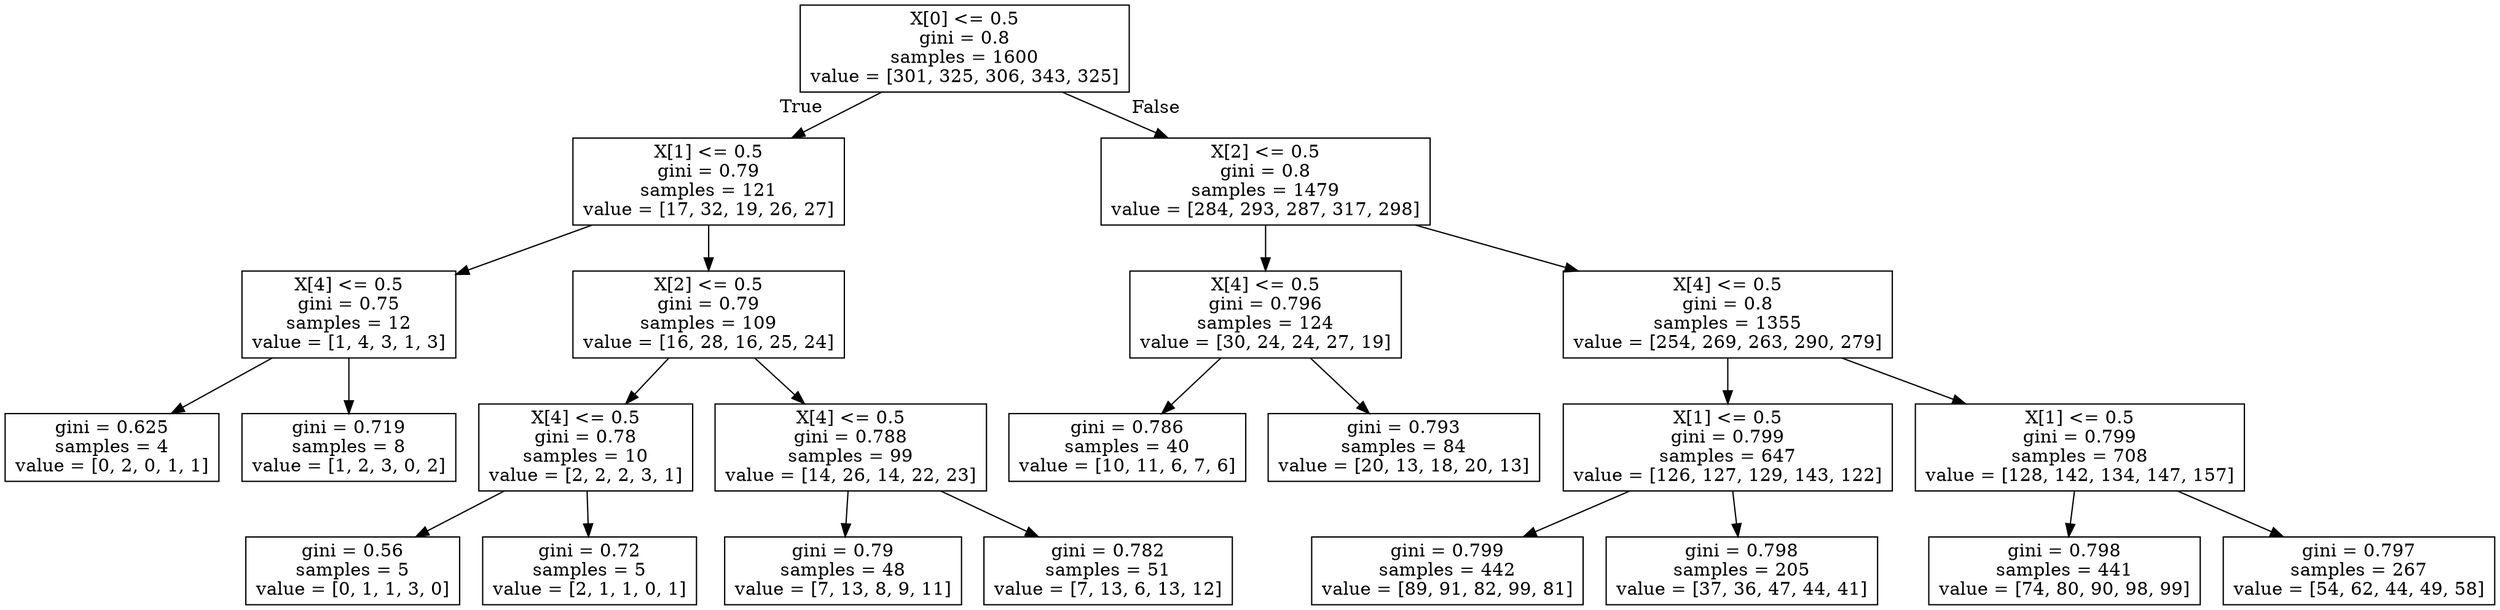 digraph Tree {
node [shape=box] ;
0 [label="X[0] <= 0.5\ngini = 0.8\nsamples = 1600\nvalue = [301, 325, 306, 343, 325]"] ;
1 [label="X[1] <= 0.5\ngini = 0.79\nsamples = 121\nvalue = [17, 32, 19, 26, 27]"] ;
0 -> 1 [labeldistance=2.5, labelangle=45, headlabel="True"] ;
2 [label="X[4] <= 0.5\ngini = 0.75\nsamples = 12\nvalue = [1, 4, 3, 1, 3]"] ;
1 -> 2 ;
3 [label="gini = 0.625\nsamples = 4\nvalue = [0, 2, 0, 1, 1]"] ;
2 -> 3 ;
4 [label="gini = 0.719\nsamples = 8\nvalue = [1, 2, 3, 0, 2]"] ;
2 -> 4 ;
5 [label="X[2] <= 0.5\ngini = 0.79\nsamples = 109\nvalue = [16, 28, 16, 25, 24]"] ;
1 -> 5 ;
6 [label="X[4] <= 0.5\ngini = 0.78\nsamples = 10\nvalue = [2, 2, 2, 3, 1]"] ;
5 -> 6 ;
7 [label="gini = 0.56\nsamples = 5\nvalue = [0, 1, 1, 3, 0]"] ;
6 -> 7 ;
8 [label="gini = 0.72\nsamples = 5\nvalue = [2, 1, 1, 0, 1]"] ;
6 -> 8 ;
9 [label="X[4] <= 0.5\ngini = 0.788\nsamples = 99\nvalue = [14, 26, 14, 22, 23]"] ;
5 -> 9 ;
10 [label="gini = 0.79\nsamples = 48\nvalue = [7, 13, 8, 9, 11]"] ;
9 -> 10 ;
11 [label="gini = 0.782\nsamples = 51\nvalue = [7, 13, 6, 13, 12]"] ;
9 -> 11 ;
12 [label="X[2] <= 0.5\ngini = 0.8\nsamples = 1479\nvalue = [284, 293, 287, 317, 298]"] ;
0 -> 12 [labeldistance=2.5, labelangle=-45, headlabel="False"] ;
13 [label="X[4] <= 0.5\ngini = 0.796\nsamples = 124\nvalue = [30, 24, 24, 27, 19]"] ;
12 -> 13 ;
14 [label="gini = 0.786\nsamples = 40\nvalue = [10, 11, 6, 7, 6]"] ;
13 -> 14 ;
15 [label="gini = 0.793\nsamples = 84\nvalue = [20, 13, 18, 20, 13]"] ;
13 -> 15 ;
16 [label="X[4] <= 0.5\ngini = 0.8\nsamples = 1355\nvalue = [254, 269, 263, 290, 279]"] ;
12 -> 16 ;
17 [label="X[1] <= 0.5\ngini = 0.799\nsamples = 647\nvalue = [126, 127, 129, 143, 122]"] ;
16 -> 17 ;
18 [label="gini = 0.799\nsamples = 442\nvalue = [89, 91, 82, 99, 81]"] ;
17 -> 18 ;
19 [label="gini = 0.798\nsamples = 205\nvalue = [37, 36, 47, 44, 41]"] ;
17 -> 19 ;
20 [label="X[1] <= 0.5\ngini = 0.799\nsamples = 708\nvalue = [128, 142, 134, 147, 157]"] ;
16 -> 20 ;
21 [label="gini = 0.798\nsamples = 441\nvalue = [74, 80, 90, 98, 99]"] ;
20 -> 21 ;
22 [label="gini = 0.797\nsamples = 267\nvalue = [54, 62, 44, 49, 58]"] ;
20 -> 22 ;
}